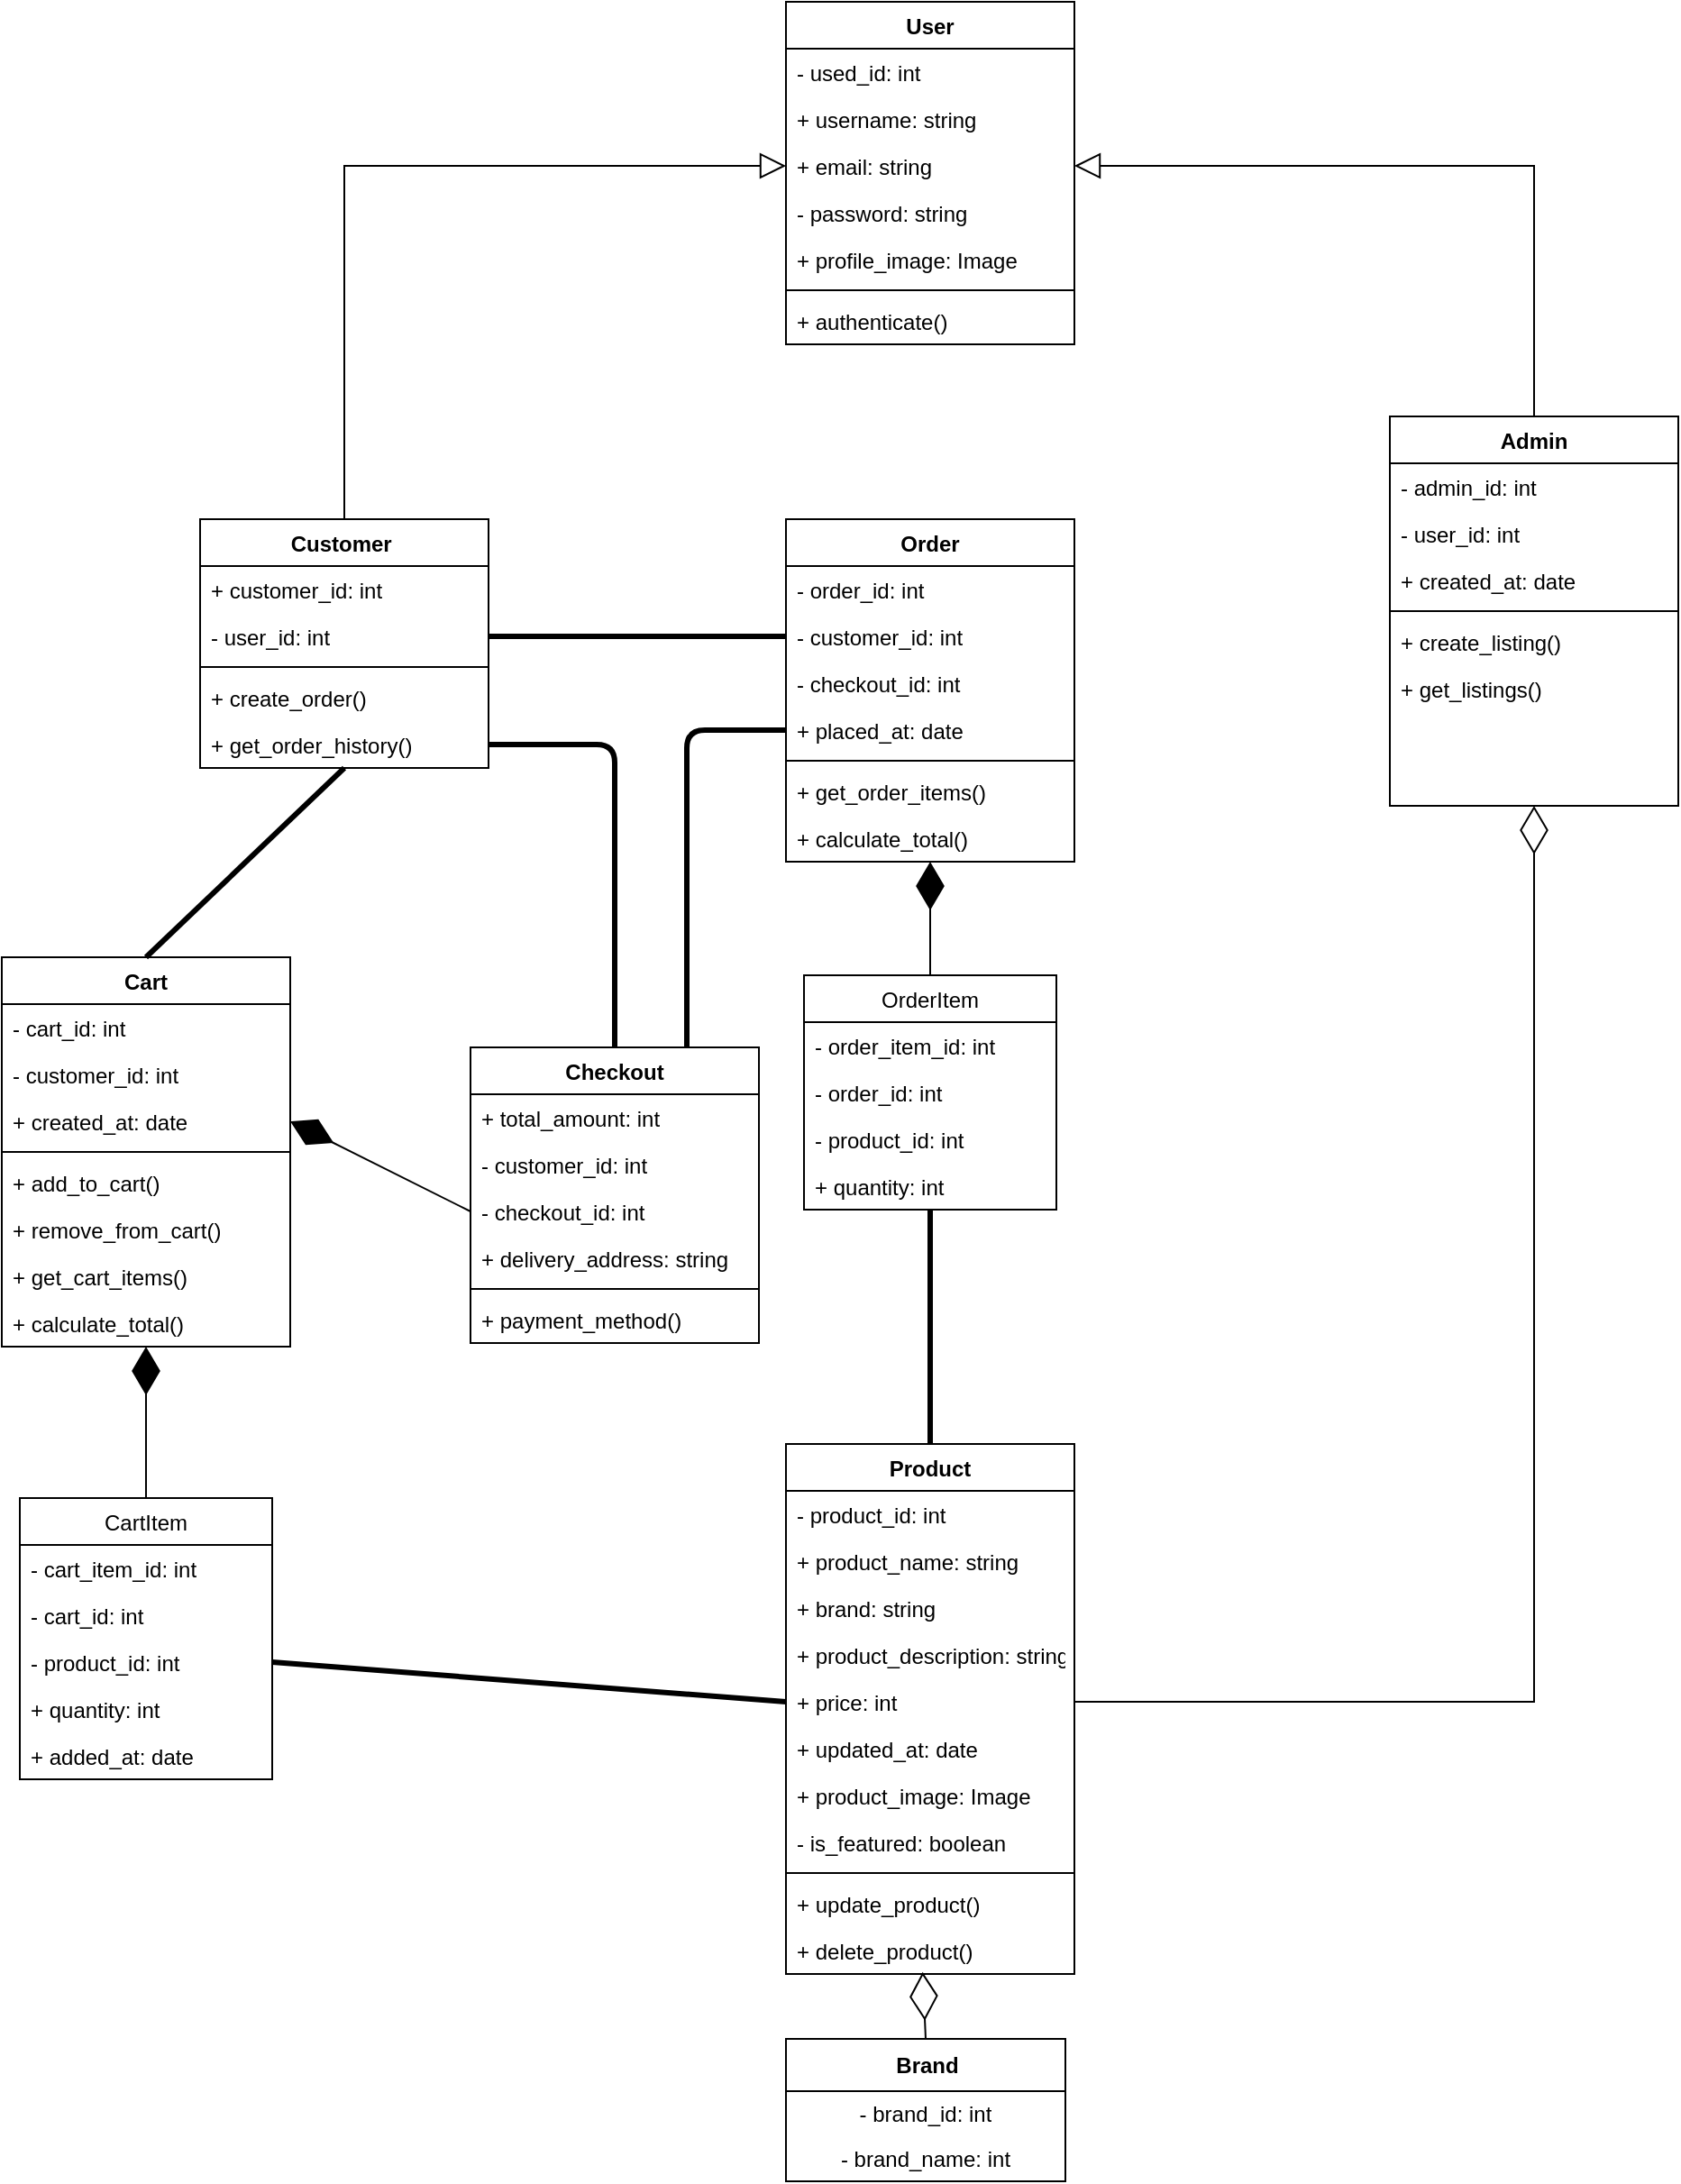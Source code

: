 <mxfile>
    <diagram id="GBC90QQswyy_5zioDBHq" name="Page-1">
        <mxGraphModel dx="1450" dy="832" grid="1" gridSize="10" guides="1" tooltips="1" connect="1" arrows="1" fold="1" page="1" pageScale="1" pageWidth="850" pageHeight="1100" math="0" shadow="0">
            <root>
                <mxCell id="0"/>
                <mxCell id="1" parent="0"/>
                <mxCell id="208" value="User" style="swimlane;fontStyle=1;align=center;verticalAlign=top;childLayout=stackLayout;horizontal=1;startSize=26;horizontalStack=0;resizeParent=1;resizeParentMax=0;resizeLast=0;collapsible=1;marginBottom=0;" parent="1" vertex="1">
                    <mxGeometry x="345" y="20" width="160" height="190" as="geometry"/>
                </mxCell>
                <mxCell id="209" value="- used_id: int" style="text;strokeColor=none;fillColor=none;align=left;verticalAlign=top;spacingLeft=4;spacingRight=4;overflow=hidden;rotatable=0;points=[[0,0.5],[1,0.5]];portConstraint=eastwest;" parent="208" vertex="1">
                    <mxGeometry y="26" width="160" height="26" as="geometry"/>
                </mxCell>
                <mxCell id="269" value="+ username: string" style="text;strokeColor=none;fillColor=none;align=left;verticalAlign=top;spacingLeft=4;spacingRight=4;overflow=hidden;rotatable=0;points=[[0,0.5],[1,0.5]];portConstraint=eastwest;" parent="208" vertex="1">
                    <mxGeometry y="52" width="160" height="26" as="geometry"/>
                </mxCell>
                <mxCell id="270" value="+ email: string" style="text;strokeColor=none;fillColor=none;align=left;verticalAlign=top;spacingLeft=4;spacingRight=4;overflow=hidden;rotatable=0;points=[[0,0.5],[1,0.5]];portConstraint=eastwest;" parent="208" vertex="1">
                    <mxGeometry y="78" width="160" height="26" as="geometry"/>
                </mxCell>
                <mxCell id="272" value="- password: string" style="text;strokeColor=none;fillColor=none;align=left;verticalAlign=top;spacingLeft=4;spacingRight=4;overflow=hidden;rotatable=0;points=[[0,0.5],[1,0.5]];portConstraint=eastwest;" parent="208" vertex="1">
                    <mxGeometry y="104" width="160" height="26" as="geometry"/>
                </mxCell>
                <mxCell id="273" value="+ profile_image: Image" style="text;strokeColor=none;fillColor=none;align=left;verticalAlign=top;spacingLeft=4;spacingRight=4;overflow=hidden;rotatable=0;points=[[0,0.5],[1,0.5]];portConstraint=eastwest;" parent="208" vertex="1">
                    <mxGeometry y="130" width="160" height="26" as="geometry"/>
                </mxCell>
                <mxCell id="210" value="" style="line;strokeWidth=1;fillColor=none;align=left;verticalAlign=middle;spacingTop=-1;spacingLeft=3;spacingRight=3;rotatable=0;labelPosition=right;points=[];portConstraint=eastwest;strokeColor=inherit;" parent="208" vertex="1">
                    <mxGeometry y="156" width="160" height="8" as="geometry"/>
                </mxCell>
                <mxCell id="274" value="+ authenticate()" style="text;strokeColor=none;fillColor=none;align=left;verticalAlign=top;spacingLeft=4;spacingRight=4;overflow=hidden;rotatable=0;points=[[0,0.5],[1,0.5]];portConstraint=eastwest;" parent="208" vertex="1">
                    <mxGeometry y="164" width="160" height="26" as="geometry"/>
                </mxCell>
                <mxCell id="275" value="Customer " style="swimlane;fontStyle=1;align=center;verticalAlign=top;childLayout=stackLayout;horizontal=1;startSize=26;horizontalStack=0;resizeParent=1;resizeParentMax=0;resizeLast=0;collapsible=1;marginBottom=0;" parent="1" vertex="1">
                    <mxGeometry x="20" y="307" width="160" height="138" as="geometry"/>
                </mxCell>
                <mxCell id="276" value="+ customer_id: int" style="text;strokeColor=none;fillColor=none;align=left;verticalAlign=top;spacingLeft=4;spacingRight=4;overflow=hidden;rotatable=0;points=[[0,0.5],[1,0.5]];portConstraint=eastwest;" parent="275" vertex="1">
                    <mxGeometry y="26" width="160" height="26" as="geometry"/>
                </mxCell>
                <mxCell id="279" value="- user_id: int" style="text;strokeColor=none;fillColor=none;align=left;verticalAlign=top;spacingLeft=4;spacingRight=4;overflow=hidden;rotatable=0;points=[[0,0.5],[1,0.5]];portConstraint=eastwest;" parent="275" vertex="1">
                    <mxGeometry y="52" width="160" height="26" as="geometry"/>
                </mxCell>
                <mxCell id="277" value="" style="line;strokeWidth=1;fillColor=none;align=left;verticalAlign=middle;spacingTop=-1;spacingLeft=3;spacingRight=3;rotatable=0;labelPosition=right;points=[];portConstraint=eastwest;strokeColor=inherit;" parent="275" vertex="1">
                    <mxGeometry y="78" width="160" height="8" as="geometry"/>
                </mxCell>
                <mxCell id="278" value="+ create_order()" style="text;strokeColor=none;fillColor=none;align=left;verticalAlign=top;spacingLeft=4;spacingRight=4;overflow=hidden;rotatable=0;points=[[0,0.5],[1,0.5]];portConstraint=eastwest;" parent="275" vertex="1">
                    <mxGeometry y="86" width="160" height="26" as="geometry"/>
                </mxCell>
                <mxCell id="280" value="+ get_order_history()" style="text;strokeColor=none;fillColor=none;align=left;verticalAlign=top;spacingLeft=4;spacingRight=4;overflow=hidden;rotatable=1;points=[[0,0.5],[1,0.5]];portConstraint=eastwest;movable=1;resizable=1;deletable=1;editable=1;connectable=1;" parent="275" vertex="1">
                    <mxGeometry y="112" width="160" height="26" as="geometry"/>
                </mxCell>
                <mxCell id="281" value="Admin" style="swimlane;fontStyle=1;align=center;verticalAlign=top;childLayout=stackLayout;horizontal=1;startSize=26;horizontalStack=0;resizeParent=1;resizeParentMax=0;resizeLast=0;collapsible=1;marginBottom=0;" parent="1" vertex="1">
                    <mxGeometry x="680" y="250" width="160" height="216" as="geometry"/>
                </mxCell>
                <mxCell id="282" value="- admin_id: int" style="text;strokeColor=none;fillColor=none;align=left;verticalAlign=top;spacingLeft=4;spacingRight=4;overflow=hidden;rotatable=0;points=[[0,0.5],[1,0.5]];portConstraint=eastwest;" parent="281" vertex="1">
                    <mxGeometry y="26" width="160" height="26" as="geometry"/>
                </mxCell>
                <mxCell id="283" value="- user_id: int" style="text;strokeColor=none;fillColor=none;align=left;verticalAlign=top;spacingLeft=4;spacingRight=4;overflow=hidden;rotatable=0;points=[[0,0.5],[1,0.5]];portConstraint=eastwest;" parent="281" vertex="1">
                    <mxGeometry y="52" width="160" height="26" as="geometry"/>
                </mxCell>
                <mxCell id="288" value="+ created_at: date" style="text;strokeColor=none;fillColor=none;align=left;verticalAlign=top;spacingLeft=4;spacingRight=4;overflow=hidden;rotatable=0;points=[[0,0.5],[1,0.5]];portConstraint=eastwest;" parent="281" vertex="1">
                    <mxGeometry y="78" width="160" height="26" as="geometry"/>
                </mxCell>
                <mxCell id="284" value="" style="line;strokeWidth=1;fillColor=none;align=left;verticalAlign=middle;spacingTop=-1;spacingLeft=3;spacingRight=3;rotatable=0;labelPosition=right;points=[];portConstraint=eastwest;strokeColor=inherit;" parent="281" vertex="1">
                    <mxGeometry y="104" width="160" height="8" as="geometry"/>
                </mxCell>
                <mxCell id="350" value="" style="group" parent="281" vertex="1" connectable="0">
                    <mxGeometry y="112" width="160" height="104" as="geometry"/>
                </mxCell>
                <mxCell id="285" value="+ create_listing()" style="text;strokeColor=none;fillColor=none;align=left;verticalAlign=top;spacingLeft=4;spacingRight=4;overflow=hidden;rotatable=0;points=[[0,0.5],[1,0.5]];portConstraint=eastwest;" parent="350" vertex="1">
                    <mxGeometry width="160" height="26" as="geometry"/>
                </mxCell>
                <mxCell id="292" value="+ get_listings()" style="text;strokeColor=none;fillColor=none;align=left;verticalAlign=top;spacingLeft=4;spacingRight=4;overflow=hidden;rotatable=0;points=[[0,0.5],[1,0.5]];portConstraint=eastwest;" parent="350" vertex="1">
                    <mxGeometry y="26" width="160" height="26" as="geometry"/>
                </mxCell>
                <mxCell id="293" value="Product" style="swimlane;fontStyle=1;align=center;verticalAlign=top;childLayout=stackLayout;horizontal=1;startSize=26;horizontalStack=0;resizeParent=1;resizeParentMax=0;resizeLast=0;collapsible=1;marginBottom=0;" parent="1" vertex="1">
                    <mxGeometry x="345" y="820" width="160" height="294" as="geometry"/>
                </mxCell>
                <mxCell id="295" value="- product_id: int" style="text;strokeColor=none;fillColor=none;align=left;verticalAlign=top;spacingLeft=4;spacingRight=4;overflow=hidden;rotatable=0;points=[[0,0.5],[1,0.5]];portConstraint=eastwest;" parent="293" vertex="1">
                    <mxGeometry y="26" width="160" height="26" as="geometry"/>
                </mxCell>
                <mxCell id="296" value="+ product_name: string" style="text;strokeColor=none;fillColor=none;align=left;verticalAlign=top;spacingLeft=4;spacingRight=4;overflow=hidden;rotatable=0;points=[[0,0.5],[1,0.5]];portConstraint=eastwest;" parent="293" vertex="1">
                    <mxGeometry y="52" width="160" height="26" as="geometry"/>
                </mxCell>
                <mxCell id="374" value="+ brand: string" style="text;strokeColor=none;fillColor=none;align=left;verticalAlign=top;spacingLeft=4;spacingRight=4;overflow=hidden;rotatable=0;points=[[0,0.5],[1,0.5]];portConstraint=eastwest;" parent="293" vertex="1">
                    <mxGeometry y="78" width="160" height="26" as="geometry"/>
                </mxCell>
                <mxCell id="297" value="+ product_description: string" style="text;strokeColor=none;fillColor=none;align=left;verticalAlign=top;spacingLeft=4;spacingRight=4;overflow=hidden;rotatable=0;points=[[0,0.5],[1,0.5]];portConstraint=eastwest;" parent="293" vertex="1">
                    <mxGeometry y="104" width="160" height="26" as="geometry"/>
                </mxCell>
                <mxCell id="305" value="+ price: int" style="text;strokeColor=none;fillColor=none;align=left;verticalAlign=top;spacingLeft=4;spacingRight=4;overflow=hidden;rotatable=0;points=[[0,0.5],[1,0.5]];portConstraint=eastwest;" parent="293" vertex="1">
                    <mxGeometry y="130" width="160" height="26" as="geometry"/>
                </mxCell>
                <mxCell id="298" value="+ updated_at: date" style="text;strokeColor=none;fillColor=none;align=left;verticalAlign=top;spacingLeft=4;spacingRight=4;overflow=hidden;rotatable=0;points=[[0,0.5],[1,0.5]];portConstraint=eastwest;" parent="293" vertex="1">
                    <mxGeometry y="156" width="160" height="26" as="geometry"/>
                </mxCell>
                <mxCell id="299" value="+ product_image: Image" style="text;strokeColor=none;fillColor=none;align=left;verticalAlign=top;spacingLeft=4;spacingRight=4;overflow=hidden;rotatable=0;points=[[0,0.5],[1,0.5]];portConstraint=eastwest;" parent="293" vertex="1">
                    <mxGeometry y="182" width="160" height="26" as="geometry"/>
                </mxCell>
                <mxCell id="375" value="- is_featured: boolean" style="text;strokeColor=none;fillColor=none;align=left;verticalAlign=top;spacingLeft=4;spacingRight=4;overflow=hidden;rotatable=0;points=[[0,0.5],[1,0.5]];portConstraint=eastwest;" vertex="1" parent="293">
                    <mxGeometry y="208" width="160" height="26" as="geometry"/>
                </mxCell>
                <mxCell id="300" value="" style="line;strokeWidth=1;fillColor=none;align=left;verticalAlign=middle;spacingTop=-1;spacingLeft=3;spacingRight=3;rotatable=0;labelPosition=right;points=[];portConstraint=eastwest;strokeColor=inherit;" parent="293" vertex="1">
                    <mxGeometry y="234" width="160" height="8" as="geometry"/>
                </mxCell>
                <mxCell id="301" value="+ update_product()" style="text;strokeColor=none;fillColor=none;align=left;verticalAlign=top;spacingLeft=4;spacingRight=4;overflow=hidden;rotatable=0;points=[[0,0.5],[1,0.5]];portConstraint=eastwest;" parent="293" vertex="1">
                    <mxGeometry y="242" width="160" height="26" as="geometry"/>
                </mxCell>
                <mxCell id="302" value="+ delete_product()" style="text;strokeColor=none;fillColor=none;align=left;verticalAlign=top;spacingLeft=4;spacingRight=4;overflow=hidden;rotatable=0;points=[[0,0.5],[1,0.5]];portConstraint=eastwest;" parent="293" vertex="1">
                    <mxGeometry y="268" width="160" height="26" as="geometry"/>
                </mxCell>
                <mxCell id="306" value="Cart" style="swimlane;fontStyle=1;align=center;verticalAlign=top;childLayout=stackLayout;horizontal=1;startSize=26;horizontalStack=0;resizeParent=1;resizeParentMax=0;resizeLast=0;collapsible=1;marginBottom=0;" parent="1" vertex="1">
                    <mxGeometry x="-90" y="550" width="160" height="216" as="geometry"/>
                </mxCell>
                <mxCell id="307" value="- cart_id: int" style="text;strokeColor=none;fillColor=none;align=left;verticalAlign=top;spacingLeft=4;spacingRight=4;overflow=hidden;rotatable=0;points=[[0,0.5],[1,0.5]];portConstraint=eastwest;" parent="306" vertex="1">
                    <mxGeometry y="26" width="160" height="26" as="geometry"/>
                </mxCell>
                <mxCell id="308" value="- customer_id: int" style="text;strokeColor=none;fillColor=none;align=left;verticalAlign=top;spacingLeft=4;spacingRight=4;overflow=hidden;rotatable=0;points=[[0,0.5],[1,0.5]];portConstraint=eastwest;" parent="306" vertex="1">
                    <mxGeometry y="52" width="160" height="26" as="geometry"/>
                </mxCell>
                <mxCell id="311" value="+ created_at: date" style="text;strokeColor=none;fillColor=none;align=left;verticalAlign=top;spacingLeft=4;spacingRight=4;overflow=hidden;rotatable=0;points=[[0,0.5],[1,0.5]];portConstraint=eastwest;" parent="306" vertex="1">
                    <mxGeometry y="78" width="160" height="26" as="geometry"/>
                </mxCell>
                <mxCell id="313" value="" style="line;strokeWidth=1;fillColor=none;align=left;verticalAlign=middle;spacingTop=-1;spacingLeft=3;spacingRight=3;rotatable=0;labelPosition=right;points=[];portConstraint=eastwest;strokeColor=inherit;" parent="306" vertex="1">
                    <mxGeometry y="104" width="160" height="8" as="geometry"/>
                </mxCell>
                <mxCell id="348" value="" style="group" parent="306" vertex="1" connectable="0">
                    <mxGeometry y="112" width="160" height="104" as="geometry"/>
                </mxCell>
                <mxCell id="314" value="+ add_to_cart()" style="text;strokeColor=none;fillColor=none;align=left;verticalAlign=top;spacingLeft=4;spacingRight=4;overflow=hidden;rotatable=0;points=[[0,0.5],[1,0.5]];portConstraint=eastwest;" parent="348" vertex="1">
                    <mxGeometry width="160" height="26" as="geometry"/>
                </mxCell>
                <mxCell id="315" value="+ remove_from_cart()" style="text;strokeColor=none;fillColor=none;align=left;verticalAlign=top;spacingLeft=4;spacingRight=4;overflow=hidden;rotatable=0;points=[[0,0.5],[1,0.5]];portConstraint=eastwest;" parent="348" vertex="1">
                    <mxGeometry y="26" width="160" height="26" as="geometry"/>
                </mxCell>
                <mxCell id="316" value="+ get_cart_items()" style="text;strokeColor=none;fillColor=none;align=left;verticalAlign=top;spacingLeft=4;spacingRight=4;overflow=hidden;rotatable=0;points=[[0,0.5],[1,0.5]];portConstraint=eastwest;" parent="348" vertex="1">
                    <mxGeometry y="52" width="160" height="26" as="geometry"/>
                </mxCell>
                <mxCell id="317" value="+ calculate_total()" style="text;strokeColor=none;fillColor=none;align=left;verticalAlign=top;spacingLeft=4;spacingRight=4;overflow=hidden;rotatable=0;points=[[0,0.5],[1,0.5]];portConstraint=eastwest;" parent="348" vertex="1">
                    <mxGeometry y="78" width="160" height="26" as="geometry"/>
                </mxCell>
                <mxCell id="318" value="CartItem" style="swimlane;fontStyle=0;childLayout=stackLayout;horizontal=1;startSize=26;fillColor=none;horizontalStack=0;resizeParent=1;resizeParentMax=0;resizeLast=0;collapsible=1;marginBottom=0;" parent="1" vertex="1">
                    <mxGeometry x="-80" y="850" width="140" height="156" as="geometry"/>
                </mxCell>
                <mxCell id="319" value="- cart_item_id: int" style="text;strokeColor=none;fillColor=none;align=left;verticalAlign=top;spacingLeft=4;spacingRight=4;overflow=hidden;rotatable=0;points=[[0,0.5],[1,0.5]];portConstraint=eastwest;" parent="318" vertex="1">
                    <mxGeometry y="26" width="140" height="26" as="geometry"/>
                </mxCell>
                <mxCell id="320" value="- cart_id: int" style="text;strokeColor=none;fillColor=none;align=left;verticalAlign=top;spacingLeft=4;spacingRight=4;overflow=hidden;rotatable=0;points=[[0,0.5],[1,0.5]];portConstraint=eastwest;" parent="318" vertex="1">
                    <mxGeometry y="52" width="140" height="26" as="geometry"/>
                </mxCell>
                <mxCell id="321" value="- product_id: int" style="text;strokeColor=none;fillColor=none;align=left;verticalAlign=top;spacingLeft=4;spacingRight=4;overflow=hidden;rotatable=0;points=[[0,0.5],[1,0.5]];portConstraint=eastwest;" parent="318" vertex="1">
                    <mxGeometry y="78" width="140" height="26" as="geometry"/>
                </mxCell>
                <mxCell id="322" value="+ quantity: int" style="text;strokeColor=none;fillColor=none;align=left;verticalAlign=top;spacingLeft=4;spacingRight=4;overflow=hidden;rotatable=0;points=[[0,0.5],[1,0.5]];portConstraint=eastwest;" parent="318" vertex="1">
                    <mxGeometry y="104" width="140" height="26" as="geometry"/>
                </mxCell>
                <mxCell id="323" value="+ added_at: date" style="text;strokeColor=none;fillColor=none;align=left;verticalAlign=top;spacingLeft=4;spacingRight=4;overflow=hidden;rotatable=0;points=[[0,0.5],[1,0.5]];portConstraint=eastwest;" parent="318" vertex="1">
                    <mxGeometry y="130" width="140" height="26" as="geometry"/>
                </mxCell>
                <mxCell id="324" value="Order" style="swimlane;fontStyle=1;align=center;verticalAlign=top;childLayout=stackLayout;horizontal=1;startSize=26;horizontalStack=0;resizeParent=1;resizeParentMax=0;resizeLast=0;collapsible=1;marginBottom=0;" parent="1" vertex="1">
                    <mxGeometry x="345" y="307" width="160" height="190" as="geometry"/>
                </mxCell>
                <mxCell id="325" value="- order_id: int" style="text;strokeColor=none;fillColor=none;align=left;verticalAlign=top;spacingLeft=4;spacingRight=4;overflow=hidden;rotatable=0;points=[[0,0.5],[1,0.5]];portConstraint=eastwest;" parent="324" vertex="1">
                    <mxGeometry y="26" width="160" height="26" as="geometry"/>
                </mxCell>
                <mxCell id="326" value="- customer_id: int" style="text;strokeColor=none;fillColor=none;align=left;verticalAlign=top;spacingLeft=4;spacingRight=4;overflow=hidden;rotatable=0;points=[[0,0.5],[1,0.5]];portConstraint=eastwest;" parent="324" vertex="1">
                    <mxGeometry y="52" width="160" height="26" as="geometry"/>
                </mxCell>
                <mxCell id="373" value="- checkout_id: int" style="text;strokeColor=none;fillColor=none;align=left;verticalAlign=top;spacingLeft=4;spacingRight=4;overflow=hidden;rotatable=0;points=[[0,0.5],[1,0.5]];portConstraint=eastwest;" parent="324" vertex="1">
                    <mxGeometry y="78" width="160" height="26" as="geometry"/>
                </mxCell>
                <mxCell id="327" value="+ placed_at: date" style="text;strokeColor=none;fillColor=none;align=left;verticalAlign=top;spacingLeft=4;spacingRight=4;overflow=hidden;rotatable=0;points=[[0,0.5],[1,0.5]];portConstraint=eastwest;" parent="324" vertex="1">
                    <mxGeometry y="104" width="160" height="26" as="geometry"/>
                </mxCell>
                <mxCell id="328" value="" style="line;strokeWidth=1;fillColor=none;align=left;verticalAlign=middle;spacingTop=-1;spacingLeft=3;spacingRight=3;rotatable=0;labelPosition=right;points=[];portConstraint=eastwest;strokeColor=inherit;" parent="324" vertex="1">
                    <mxGeometry y="130" width="160" height="8" as="geometry"/>
                </mxCell>
                <mxCell id="343" value="" style="group" parent="324" vertex="1" connectable="0">
                    <mxGeometry y="138" width="160" height="52" as="geometry"/>
                </mxCell>
                <mxCell id="331" value="+ get_order_items()" style="text;strokeColor=none;fillColor=none;align=left;verticalAlign=top;spacingLeft=4;spacingRight=4;overflow=hidden;rotatable=0;points=[[0,0.5],[1,0.5]];portConstraint=eastwest;" parent="343" vertex="1">
                    <mxGeometry width="160" height="26" as="geometry"/>
                </mxCell>
                <mxCell id="332" value="+ calculate_total()" style="text;strokeColor=none;fillColor=none;align=left;verticalAlign=top;spacingLeft=4;spacingRight=4;overflow=hidden;rotatable=0;points=[[0,0.5],[1,0.5]];portConstraint=eastwest;" parent="343" vertex="1">
                    <mxGeometry y="26" width="160" height="26" as="geometry"/>
                </mxCell>
                <mxCell id="333" value="OrderItem" style="swimlane;fontStyle=0;childLayout=stackLayout;horizontal=1;startSize=26;fillColor=none;horizontalStack=0;resizeParent=1;resizeParentMax=0;resizeLast=0;collapsible=1;marginBottom=0;" parent="1" vertex="1">
                    <mxGeometry x="355" y="560" width="140" height="130" as="geometry"/>
                </mxCell>
                <mxCell id="334" value="- order_item_id: int" style="text;strokeColor=none;fillColor=none;align=left;verticalAlign=top;spacingLeft=4;spacingRight=4;overflow=hidden;rotatable=0;points=[[0,0.5],[1,0.5]];portConstraint=eastwest;" parent="333" vertex="1">
                    <mxGeometry y="26" width="140" height="26" as="geometry"/>
                </mxCell>
                <mxCell id="335" value="- order_id: int" style="text;strokeColor=none;fillColor=none;align=left;verticalAlign=top;spacingLeft=4;spacingRight=4;overflow=hidden;rotatable=0;points=[[0,0.5],[1,0.5]];portConstraint=eastwest;" parent="333" vertex="1">
                    <mxGeometry y="52" width="140" height="26" as="geometry"/>
                </mxCell>
                <mxCell id="336" value="- product_id: int" style="text;strokeColor=none;fillColor=none;align=left;verticalAlign=top;spacingLeft=4;spacingRight=4;overflow=hidden;rotatable=0;points=[[0,0.5],[1,0.5]];portConstraint=eastwest;" parent="333" vertex="1">
                    <mxGeometry y="78" width="140" height="26" as="geometry"/>
                </mxCell>
                <mxCell id="337" value="+ quantity: int" style="text;strokeColor=none;fillColor=none;align=left;verticalAlign=top;spacingLeft=4;spacingRight=4;overflow=hidden;rotatable=1;points=[[0,0.5],[1,0.5]];portConstraint=eastwest;movable=1;resizable=1;deletable=1;editable=1;connectable=1;" parent="333" vertex="1">
                    <mxGeometry y="104" width="140" height="26" as="geometry"/>
                </mxCell>
                <mxCell id="339" value="" style="endArrow=none;startArrow=none;endFill=0;startFill=0;endSize=8;html=1;verticalAlign=bottom;labelBackgroundColor=none;strokeWidth=3;rounded=0;entryX=0;entryY=0.5;entryDx=0;entryDy=0;exitX=1;exitY=0.5;exitDx=0;exitDy=0;" parent="1" source="279" target="326" edge="1">
                    <mxGeometry width="160" relative="1" as="geometry">
                        <mxPoint x="130" y="490" as="sourcePoint"/>
                        <mxPoint x="290" y="490" as="targetPoint"/>
                    </mxGeometry>
                </mxCell>
                <mxCell id="340" value="" style="edgeStyle=orthogonalEdgeStyle;html=1;endSize=12;endArrow=block;endFill=0;rounded=0;exitX=0.5;exitY=0;exitDx=0;exitDy=0;entryX=0;entryY=0.5;entryDx=0;entryDy=0;" parent="1" source="275" target="270" edge="1">
                    <mxGeometry width="160" relative="1" as="geometry">
                        <mxPoint x="230" y="360" as="sourcePoint"/>
                        <mxPoint x="390" y="360" as="targetPoint"/>
                    </mxGeometry>
                </mxCell>
                <mxCell id="341" value="" style="edgeStyle=orthogonalEdgeStyle;html=1;endSize=12;endArrow=block;endFill=0;rounded=0;entryX=1;entryY=0.5;entryDx=0;entryDy=0;exitX=0.5;exitY=0;exitDx=0;exitDy=0;" parent="1" source="281" target="270" edge="1">
                    <mxGeometry width="160" relative="1" as="geometry">
                        <mxPoint x="320" y="360" as="sourcePoint"/>
                        <mxPoint x="480" y="360" as="targetPoint"/>
                    </mxGeometry>
                </mxCell>
                <mxCell id="346" value="" style="endArrow=diamondThin;endFill=1;endSize=24;html=1;rounded=0;entryX=0.5;entryY=1;entryDx=0;entryDy=0;" parent="1" source="333" target="324" edge="1">
                    <mxGeometry width="160" relative="1" as="geometry">
                        <mxPoint x="130" y="600" as="sourcePoint"/>
                        <mxPoint x="350" y="510" as="targetPoint"/>
                    </mxGeometry>
                </mxCell>
                <mxCell id="347" value="" style="endArrow=diamondThin;endFill=1;endSize=24;html=1;rounded=0;exitX=0.5;exitY=0;exitDx=0;exitDy=0;entryX=0.5;entryY=1;entryDx=0;entryDy=0;" parent="1" source="318" target="306" edge="1">
                    <mxGeometry width="160" relative="1" as="geometry">
                        <mxPoint x="-20.62" y="859.0" as="sourcePoint"/>
                        <mxPoint x="-10" y="770" as="targetPoint"/>
                    </mxGeometry>
                </mxCell>
                <mxCell id="349" value="" style="endArrow=diamondThin;endFill=0;endSize=24;html=1;rounded=0;exitX=1;exitY=0.5;exitDx=0;exitDy=0;entryX=0.5;entryY=1;entryDx=0;entryDy=0;edgeStyle=orthogonalEdgeStyle;" parent="1" source="305" target="281" edge="1">
                    <mxGeometry width="160" relative="1" as="geometry">
                        <mxPoint x="320" y="740" as="sourcePoint"/>
                        <mxPoint x="770" y="680" as="targetPoint"/>
                    </mxGeometry>
                </mxCell>
                <mxCell id="351" value="" style="endArrow=none;startArrow=none;endFill=0;startFill=0;endSize=8;html=1;verticalAlign=bottom;labelBackgroundColor=none;strokeWidth=3;rounded=0;entryX=0;entryY=0.5;entryDx=0;entryDy=0;exitX=1;exitY=0.5;exitDx=0;exitDy=0;" parent="1" source="321" target="305" edge="1">
                    <mxGeometry width="160" relative="1" as="geometry">
                        <mxPoint x="180" y="920" as="sourcePoint"/>
                        <mxPoint x="335" y="920" as="targetPoint"/>
                    </mxGeometry>
                </mxCell>
                <mxCell id="352" value="" style="endArrow=none;startArrow=none;endFill=0;startFill=0;endSize=8;html=1;verticalAlign=bottom;labelBackgroundColor=none;strokeWidth=3;rounded=0;entryX=0.5;entryY=1;entryDx=0;entryDy=0;" parent="1" source="293" target="333" edge="1">
                    <mxGeometry width="160" relative="1" as="geometry">
                        <mxPoint x="330" y="730" as="sourcePoint"/>
                        <mxPoint x="430" y="700" as="targetPoint"/>
                    </mxGeometry>
                </mxCell>
                <mxCell id="354" value="" style="endArrow=none;startArrow=none;endFill=0;startFill=0;endSize=8;html=1;verticalAlign=bottom;labelBackgroundColor=none;strokeWidth=3;rounded=0;exitX=0.5;exitY=0;exitDx=0;exitDy=0;entryX=0.5;entryY=1;entryDx=0;entryDy=0;" parent="1" source="306" target="275" edge="1">
                    <mxGeometry width="160" relative="1" as="geometry">
                        <mxPoint x="90" y="550" as="sourcePoint"/>
                        <mxPoint x="100" y="460" as="targetPoint"/>
                    </mxGeometry>
                </mxCell>
                <mxCell id="355" value="Brand" style="swimlane;fontStyle=1;align=center;verticalAlign=middle;childLayout=stackLayout;horizontal=1;startSize=29;horizontalStack=0;resizeParent=1;resizeParentMax=0;resizeLast=0;collapsible=0;marginBottom=0;html=1;" parent="1" vertex="1">
                    <mxGeometry x="345" y="1150" width="155" height="79" as="geometry"/>
                </mxCell>
                <mxCell id="356" value="- brand_id: int" style="text;html=1;strokeColor=none;fillColor=none;align=center;verticalAlign=middle;spacingLeft=4;spacingRight=4;overflow=hidden;rotatable=0;points=[[0,0.5],[1,0.5]];portConstraint=eastwest;" parent="355" vertex="1">
                    <mxGeometry y="29" width="155" height="25" as="geometry"/>
                </mxCell>
                <mxCell id="358" value="- brand_name: int" style="text;html=1;strokeColor=none;fillColor=none;align=center;verticalAlign=middle;spacingLeft=4;spacingRight=4;overflow=hidden;rotatable=0;points=[[0,0.5],[1,0.5]];portConstraint=eastwest;" parent="355" vertex="1">
                    <mxGeometry y="54" width="155" height="25" as="geometry"/>
                </mxCell>
                <mxCell id="362" value="" style="endArrow=diamondThin;endFill=0;endSize=24;html=1;entryX=0.474;entryY=0.959;entryDx=0;entryDy=0;entryPerimeter=0;exitX=0.5;exitY=0;exitDx=0;exitDy=0;" parent="1" source="355" target="302" edge="1">
                    <mxGeometry width="160" relative="1" as="geometry">
                        <mxPoint x="380" y="1080" as="sourcePoint"/>
                        <mxPoint x="540" y="1080" as="targetPoint"/>
                    </mxGeometry>
                </mxCell>
                <mxCell id="363" value="Checkout" style="swimlane;fontStyle=1;align=center;verticalAlign=top;childLayout=stackLayout;horizontal=1;startSize=26;horizontalStack=0;resizeParent=1;resizeParentMax=0;resizeLast=0;collapsible=1;marginBottom=0;" parent="1" vertex="1">
                    <mxGeometry x="170" y="600" width="160" height="164" as="geometry"/>
                </mxCell>
                <mxCell id="364" value="+ total_amount: int" style="text;strokeColor=none;fillColor=none;align=left;verticalAlign=top;spacingLeft=4;spacingRight=4;overflow=hidden;rotatable=0;points=[[0,0.5],[1,0.5]];portConstraint=eastwest;" parent="363" vertex="1">
                    <mxGeometry y="26" width="160" height="26" as="geometry"/>
                </mxCell>
                <mxCell id="370" value="- customer_id: int" style="text;strokeColor=none;fillColor=none;align=left;verticalAlign=top;spacingLeft=4;spacingRight=4;overflow=hidden;rotatable=0;points=[[0,0.5],[1,0.5]];portConstraint=eastwest;" parent="363" vertex="1">
                    <mxGeometry y="52" width="160" height="26" as="geometry"/>
                </mxCell>
                <mxCell id="368" value="- checkout_id: int" style="text;strokeColor=none;fillColor=none;align=left;verticalAlign=top;spacingLeft=4;spacingRight=4;overflow=hidden;rotatable=0;points=[[0,0.5],[1,0.5]];portConstraint=eastwest;" parent="363" vertex="1">
                    <mxGeometry y="78" width="160" height="26" as="geometry"/>
                </mxCell>
                <mxCell id="367" value="+ delivery_address: string" style="text;strokeColor=none;fillColor=none;align=left;verticalAlign=top;spacingLeft=4;spacingRight=4;overflow=hidden;rotatable=0;points=[[0,0.5],[1,0.5]];portConstraint=eastwest;" parent="363" vertex="1">
                    <mxGeometry y="104" width="160" height="26" as="geometry"/>
                </mxCell>
                <mxCell id="365" value="" style="line;strokeWidth=1;fillColor=none;align=left;verticalAlign=middle;spacingTop=-1;spacingLeft=3;spacingRight=3;rotatable=0;labelPosition=right;points=[];portConstraint=eastwest;strokeColor=inherit;" parent="363" vertex="1">
                    <mxGeometry y="130" width="160" height="8" as="geometry"/>
                </mxCell>
                <mxCell id="366" value="+ payment_method()" style="text;strokeColor=none;fillColor=none;align=left;verticalAlign=top;spacingLeft=4;spacingRight=4;overflow=hidden;rotatable=0;points=[[0,0.5],[1,0.5]];portConstraint=eastwest;" parent="363" vertex="1">
                    <mxGeometry y="138" width="160" height="26" as="geometry"/>
                </mxCell>
                <mxCell id="369" value="" style="endArrow=diamondThin;endFill=1;endSize=24;html=1;exitX=0;exitY=0.5;exitDx=0;exitDy=0;entryX=1;entryY=0.5;entryDx=0;entryDy=0;" parent="1" source="368" target="311" edge="1">
                    <mxGeometry width="160" relative="1" as="geometry">
                        <mxPoint x="-80" y="620" as="sourcePoint"/>
                        <mxPoint x="80" y="620" as="targetPoint"/>
                    </mxGeometry>
                </mxCell>
                <mxCell id="371" value="" style="endArrow=none;startArrow=none;endFill=0;startFill=0;endSize=8;html=1;verticalAlign=bottom;labelBackgroundColor=none;strokeWidth=3;entryX=1;entryY=0.5;entryDx=0;entryDy=0;exitX=0.5;exitY=0;exitDx=0;exitDy=0;edgeStyle=orthogonalEdgeStyle;" parent="1" source="363" target="280" edge="1">
                    <mxGeometry width="160" relative="1" as="geometry">
                        <mxPoint x="30" y="630" as="sourcePoint"/>
                        <mxPoint x="190" y="630" as="targetPoint"/>
                    </mxGeometry>
                </mxCell>
                <mxCell id="372" value="" style="endArrow=none;startArrow=none;endFill=0;startFill=0;endSize=8;html=1;verticalAlign=bottom;labelBackgroundColor=none;strokeWidth=3;entryX=0;entryY=0.5;entryDx=0;entryDy=0;exitX=0.75;exitY=0;exitDx=0;exitDy=0;edgeStyle=orthogonalEdgeStyle;" parent="1" source="363" target="327" edge="1">
                    <mxGeometry width="160" relative="1" as="geometry">
                        <mxPoint x="260" y="610" as="sourcePoint"/>
                        <mxPoint x="190" y="442" as="targetPoint"/>
                    </mxGeometry>
                </mxCell>
            </root>
        </mxGraphModel>
    </diagram>
</mxfile>